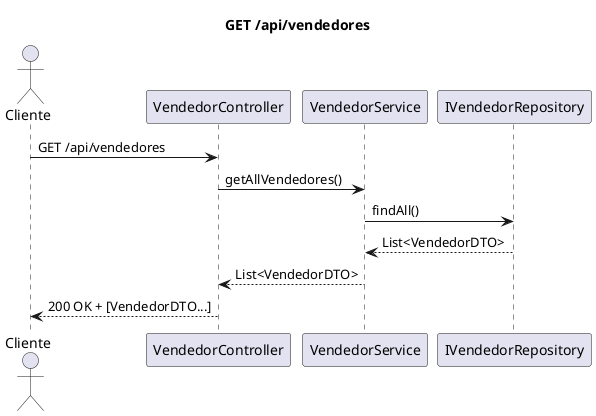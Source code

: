 @startuml
title GET /api/vendedores

actor Cliente
Cliente -> VendedorController : GET /api/vendedores
VendedorController -> VendedorService : getAllVendedores()
VendedorService -> IVendedorRepository : findAll()
IVendedorRepository --> VendedorService : List<VendedorDTO>
VendedorService --> VendedorController : List<VendedorDTO>
VendedorController --> Cliente : 200 OK + [VendedorDTO...]
@enduml
